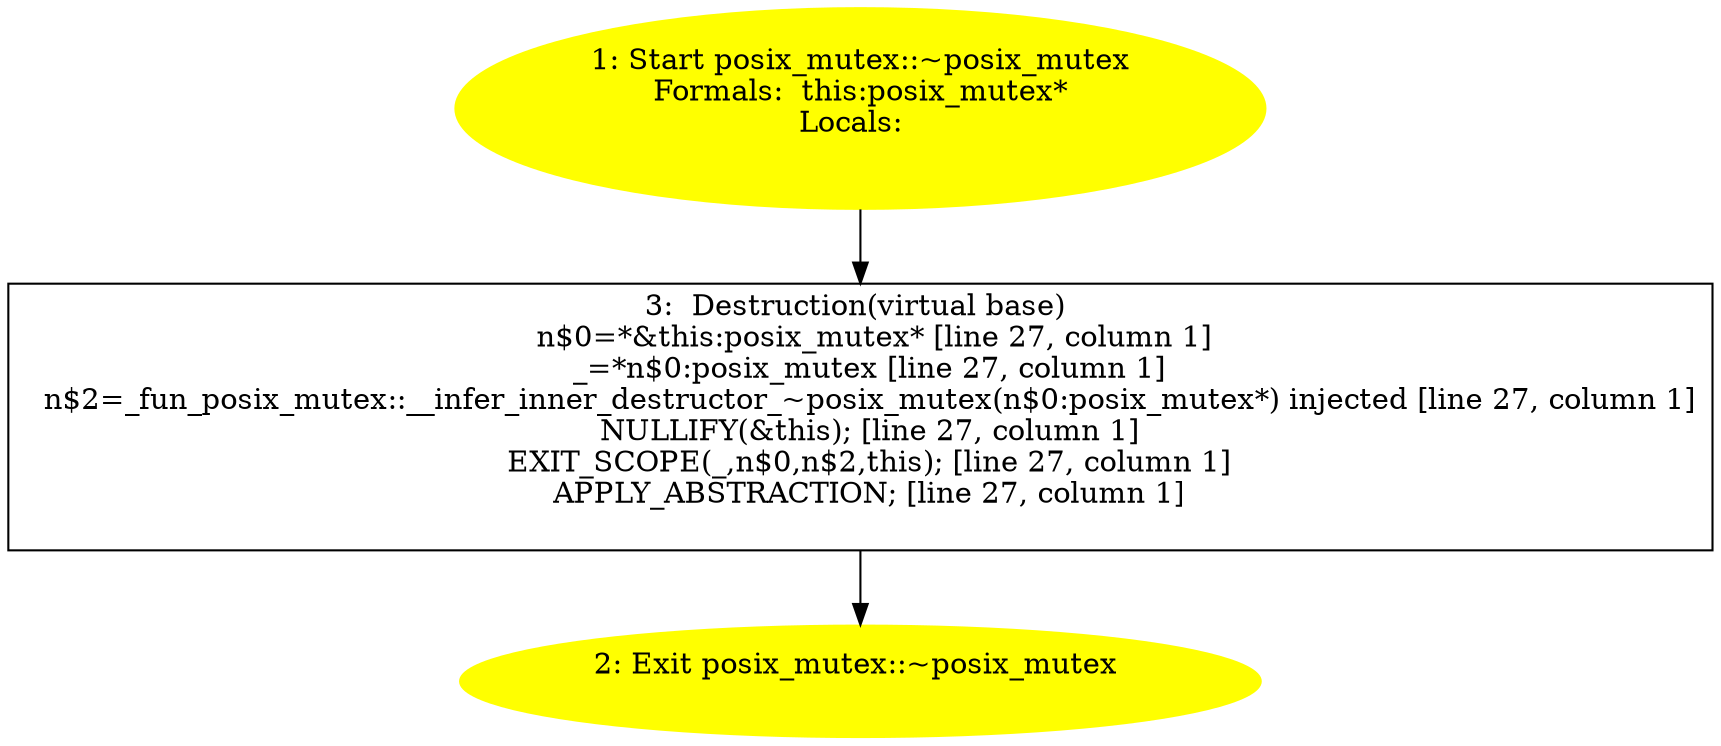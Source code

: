 /* @generated */
digraph cfg {
"~posix_mutex#posix_mutex#(4897540711018572786).b81e1d76667f1f6c18b2c6d4477f02a7_1" [label="1: Start posix_mutex::~posix_mutex\nFormals:  this:posix_mutex*\nLocals:  \n  " color=yellow style=filled]
	

	 "~posix_mutex#posix_mutex#(4897540711018572786).b81e1d76667f1f6c18b2c6d4477f02a7_1" -> "~posix_mutex#posix_mutex#(4897540711018572786).b81e1d76667f1f6c18b2c6d4477f02a7_3" ;
"~posix_mutex#posix_mutex#(4897540711018572786).b81e1d76667f1f6c18b2c6d4477f02a7_2" [label="2: Exit posix_mutex::~posix_mutex \n  " color=yellow style=filled]
	

"~posix_mutex#posix_mutex#(4897540711018572786).b81e1d76667f1f6c18b2c6d4477f02a7_3" [label="3:  Destruction(virtual base) \n   n$0=*&this:posix_mutex* [line 27, column 1]\n  _=*n$0:posix_mutex [line 27, column 1]\n  n$2=_fun_posix_mutex::__infer_inner_destructor_~posix_mutex(n$0:posix_mutex*) injected [line 27, column 1]\n  NULLIFY(&this); [line 27, column 1]\n  EXIT_SCOPE(_,n$0,n$2,this); [line 27, column 1]\n  APPLY_ABSTRACTION; [line 27, column 1]\n " shape="box"]
	

	 "~posix_mutex#posix_mutex#(4897540711018572786).b81e1d76667f1f6c18b2c6d4477f02a7_3" -> "~posix_mutex#posix_mutex#(4897540711018572786).b81e1d76667f1f6c18b2c6d4477f02a7_2" ;
}
